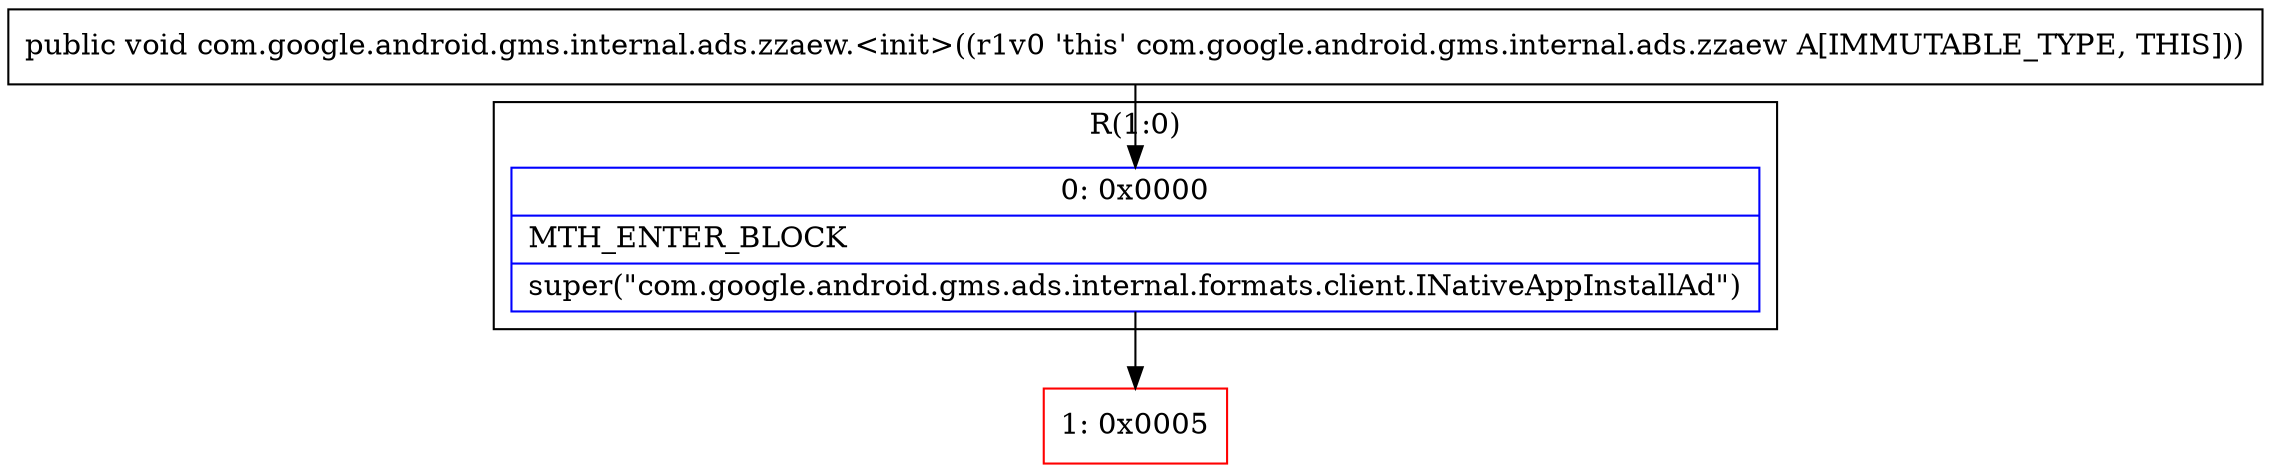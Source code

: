 digraph "CFG forcom.google.android.gms.internal.ads.zzaew.\<init\>()V" {
subgraph cluster_Region_1409050585 {
label = "R(1:0)";
node [shape=record,color=blue];
Node_0 [shape=record,label="{0\:\ 0x0000|MTH_ENTER_BLOCK\l|super(\"com.google.android.gms.ads.internal.formats.client.INativeAppInstallAd\")\l}"];
}
Node_1 [shape=record,color=red,label="{1\:\ 0x0005}"];
MethodNode[shape=record,label="{public void com.google.android.gms.internal.ads.zzaew.\<init\>((r1v0 'this' com.google.android.gms.internal.ads.zzaew A[IMMUTABLE_TYPE, THIS])) }"];
MethodNode -> Node_0;
Node_0 -> Node_1;
}

